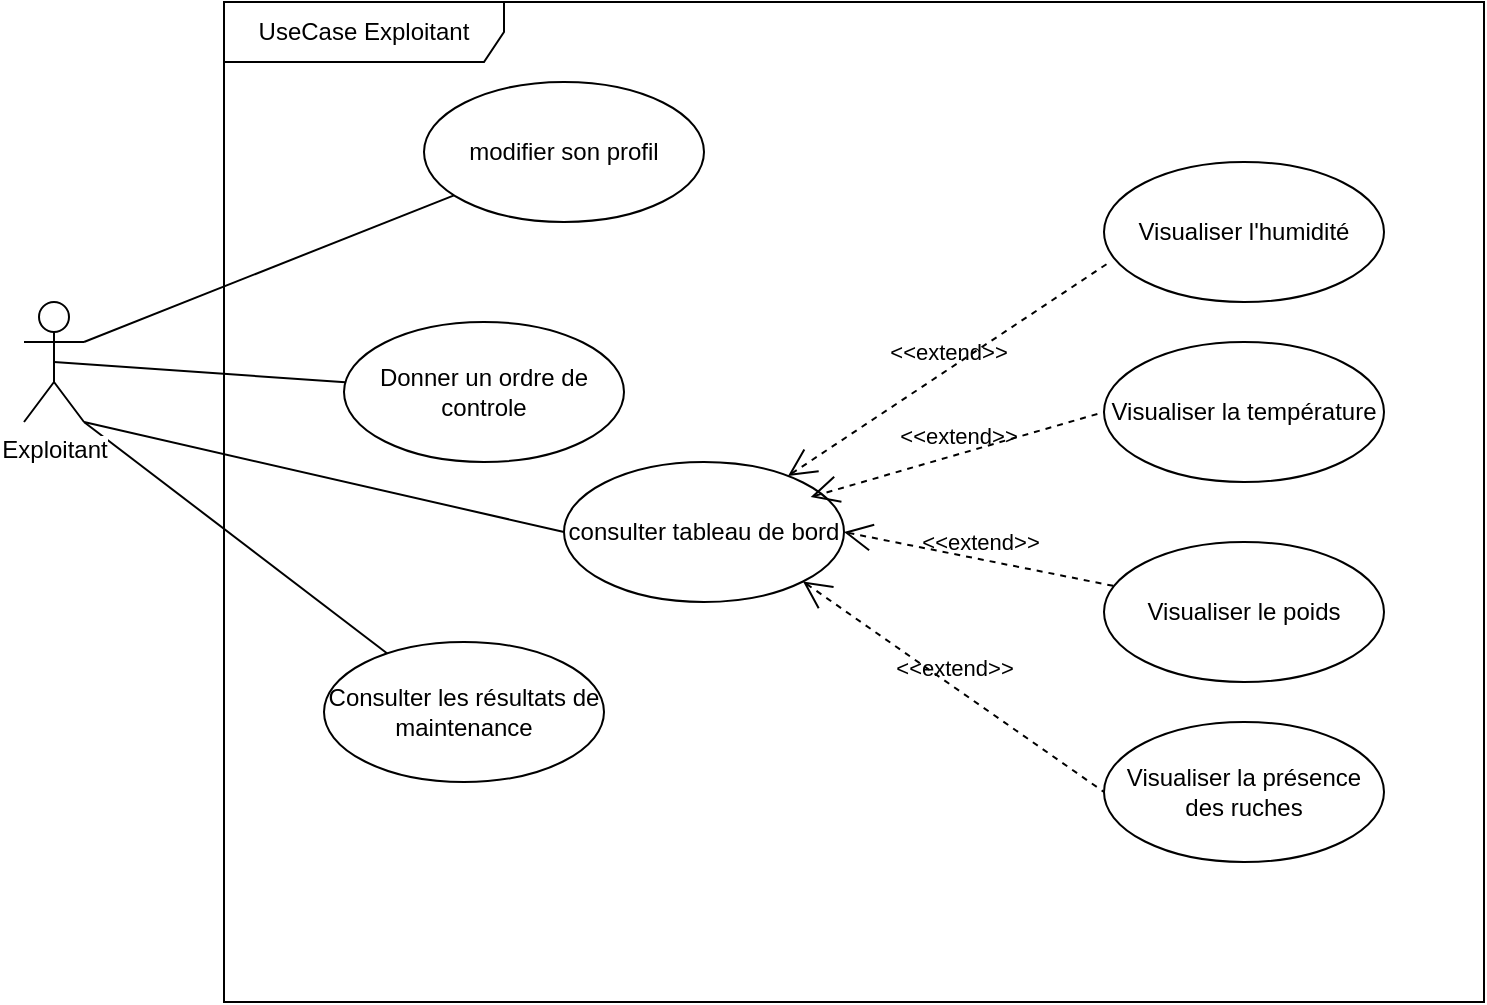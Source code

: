 <mxfile version="10.5.2" type="github"><diagram id="Qg-ZoCM74MvuijuU27lO" name="Page-1"><mxGraphModel dx="1074" dy="549" grid="1" gridSize="10" guides="0" tooltips="1" connect="1" arrows="1" fold="1" page="1" pageScale="1" pageWidth="827" pageHeight="1169" math="0" shadow="0"><root><mxCell id="0"/><mxCell id="1" parent="0"/><mxCell id="9XvNz_WsREaTN5iQBb8I-1" value="UseCase Exploitant" style="shape=umlFrame;whiteSpace=wrap;html=1;width=140;height=30;" parent="1" vertex="1"><mxGeometry x="170" y="40" width="630" height="500" as="geometry"/></mxCell><mxCell id="N9xDG2CKf7AW8zxC8ELA-1" style="rounded=0;orthogonalLoop=1;jettySize=auto;html=1;exitX=1;exitY=1;exitDx=0;exitDy=0;exitPerimeter=0;entryX=0;entryY=0.5;entryDx=0;entryDy=0;endArrow=none;endFill=0;" parent="1" source="9XvNz_WsREaTN5iQBb8I-2" target="9XvNz_WsREaTN5iQBb8I-3" edge="1"><mxGeometry relative="1" as="geometry"/></mxCell><mxCell id="N9xDG2CKf7AW8zxC8ELA-2" style="edgeStyle=none;rounded=0;orthogonalLoop=1;jettySize=auto;html=1;exitX=1;exitY=0.333;exitDx=0;exitDy=0;exitPerimeter=0;endArrow=none;endFill=0;" parent="1" source="9XvNz_WsREaTN5iQBb8I-2" target="9XvNz_WsREaTN5iQBb8I-4" edge="1"><mxGeometry relative="1" as="geometry"/></mxCell><mxCell id="N9xDG2CKf7AW8zxC8ELA-11" style="edgeStyle=none;rounded=0;orthogonalLoop=1;jettySize=auto;html=1;exitX=0.5;exitY=0.5;exitDx=0;exitDy=0;exitPerimeter=0;endArrow=none;endFill=0;" parent="1" source="9XvNz_WsREaTN5iQBb8I-2" target="N9xDG2CKf7AW8zxC8ELA-10" edge="1"><mxGeometry relative="1" as="geometry"/></mxCell><mxCell id="N9xDG2CKf7AW8zxC8ELA-13" style="edgeStyle=none;rounded=0;orthogonalLoop=1;jettySize=auto;html=1;endArrow=none;endFill=0;" parent="1" target="N9xDG2CKf7AW8zxC8ELA-12" edge="1"><mxGeometry relative="1" as="geometry"><mxPoint x="100" y="250" as="sourcePoint"/></mxGeometry></mxCell><mxCell id="9XvNz_WsREaTN5iQBb8I-2" value="Exploitant" style="shape=umlActor;verticalLabelPosition=bottom;labelBackgroundColor=#ffffff;verticalAlign=top;html=1;outlineConnect=0;" parent="1" vertex="1"><mxGeometry x="70" y="190" width="30" height="60" as="geometry"/></mxCell><mxCell id="9XvNz_WsREaTN5iQBb8I-3" value="&lt;div&gt;consulter tableau de bord&lt;/div&gt;" style="ellipse;whiteSpace=wrap;html=1;" parent="1" vertex="1"><mxGeometry x="340" y="270" width="140" height="70" as="geometry"/></mxCell><mxCell id="9XvNz_WsREaTN5iQBb8I-4" value="modifier son profil" style="ellipse;whiteSpace=wrap;html=1;" parent="1" vertex="1"><mxGeometry x="270" y="80" width="140" height="70" as="geometry"/></mxCell><mxCell id="N9xDG2CKf7AW8zxC8ELA-10" value="Donner un ordre de controle" style="ellipse;whiteSpace=wrap;html=1;" parent="1" vertex="1"><mxGeometry x="230" y="200" width="140" height="70" as="geometry"/></mxCell><mxCell id="N9xDG2CKf7AW8zxC8ELA-12" value="Consulter les résultats de maintenance" style="ellipse;whiteSpace=wrap;html=1;" parent="1" vertex="1"><mxGeometry x="220" y="360" width="140" height="70" as="geometry"/></mxCell><mxCell id="N9xDG2CKf7AW8zxC8ELA-14" style="edgeStyle=none;rounded=0;orthogonalLoop=1;jettySize=auto;html=1;exitX=1;exitY=1;exitDx=0;exitDy=0;exitPerimeter=0;endArrow=none;endFill=0;" parent="1" source="9XvNz_WsREaTN5iQBb8I-2" target="9XvNz_WsREaTN5iQBb8I-2" edge="1"><mxGeometry relative="1" as="geometry"/></mxCell><mxCell id="N9xDG2CKf7AW8zxC8ELA-15" value="Visualiser l'humidité" style="ellipse;whiteSpace=wrap;html=1;" parent="1" vertex="1"><mxGeometry x="610" y="120" width="140" height="70" as="geometry"/></mxCell><mxCell id="N9xDG2CKf7AW8zxC8ELA-16" value="Visualiser la température" style="ellipse;whiteSpace=wrap;html=1;" parent="1" vertex="1"><mxGeometry x="610" y="210" width="140" height="70" as="geometry"/></mxCell><mxCell id="N9xDG2CKf7AW8zxC8ELA-17" value="Visualiser le poids" style="ellipse;whiteSpace=wrap;html=1;" parent="1" vertex="1"><mxGeometry x="610" y="310" width="140" height="70" as="geometry"/></mxCell><mxCell id="N9xDG2CKf7AW8zxC8ELA-18" value="Visualiser la présence des ruches" style="ellipse;whiteSpace=wrap;html=1;" parent="1" vertex="1"><mxGeometry x="610" y="400" width="140" height="70" as="geometry"/></mxCell><mxCell id="N9xDG2CKf7AW8zxC8ELA-19" value="&amp;lt;&amp;lt;extend&amp;gt;&amp;gt;" style="edgeStyle=none;html=1;startArrow=open;endArrow=none;startSize=12;verticalAlign=bottom;dashed=1;labelBackgroundColor=none;entryX=0.021;entryY=0.714;entryDx=0;entryDy=0;entryPerimeter=0;" parent="1" source="9XvNz_WsREaTN5iQBb8I-3" target="N9xDG2CKf7AW8zxC8ELA-15" edge="1"><mxGeometry width="160" relative="1" as="geometry"><mxPoint x="560" y="110" as="sourcePoint"/><mxPoint x="720" y="110" as="targetPoint"/></mxGeometry></mxCell><mxCell id="N9xDG2CKf7AW8zxC8ELA-20" value="&amp;lt;&amp;lt;extend&amp;gt;&amp;gt;" style="edgeStyle=none;html=1;startArrow=open;endArrow=none;startSize=12;verticalAlign=bottom;dashed=1;labelBackgroundColor=none;entryX=0;entryY=0.5;entryDx=0;entryDy=0;" parent="1" target="N9xDG2CKf7AW8zxC8ELA-16" edge="1"><mxGeometry width="160" relative="1" as="geometry"><mxPoint x="463.355" y="287.521" as="sourcePoint"/><mxPoint x="633" y="180" as="targetPoint"/></mxGeometry></mxCell><mxCell id="N9xDG2CKf7AW8zxC8ELA-21" value="&amp;lt;&amp;lt;extend&amp;gt;&amp;gt;" style="edgeStyle=none;html=1;startArrow=open;endArrow=none;startSize=12;verticalAlign=bottom;dashed=1;labelBackgroundColor=none;exitX=1;exitY=0.5;exitDx=0;exitDy=0;" parent="1" source="9XvNz_WsREaTN5iQBb8I-3" target="N9xDG2CKf7AW8zxC8ELA-17" edge="1"><mxGeometry width="160" relative="1" as="geometry"><mxPoint x="473.355" y="297.521" as="sourcePoint"/><mxPoint x="620" y="255" as="targetPoint"/></mxGeometry></mxCell><mxCell id="N9xDG2CKf7AW8zxC8ELA-22" value="&amp;lt;&amp;lt;extend&amp;gt;&amp;gt;" style="edgeStyle=none;html=1;startArrow=open;endArrow=none;startSize=12;verticalAlign=bottom;dashed=1;labelBackgroundColor=none;exitX=1;exitY=1;exitDx=0;exitDy=0;entryX=0;entryY=0.5;entryDx=0;entryDy=0;" parent="1" source="9XvNz_WsREaTN5iQBb8I-3" target="N9xDG2CKf7AW8zxC8ELA-18" edge="1"><mxGeometry width="160" relative="1" as="geometry"><mxPoint x="490" y="315" as="sourcePoint"/><mxPoint x="625.007" y="342.001" as="targetPoint"/></mxGeometry></mxCell></root></mxGraphModel></diagram></mxfile>